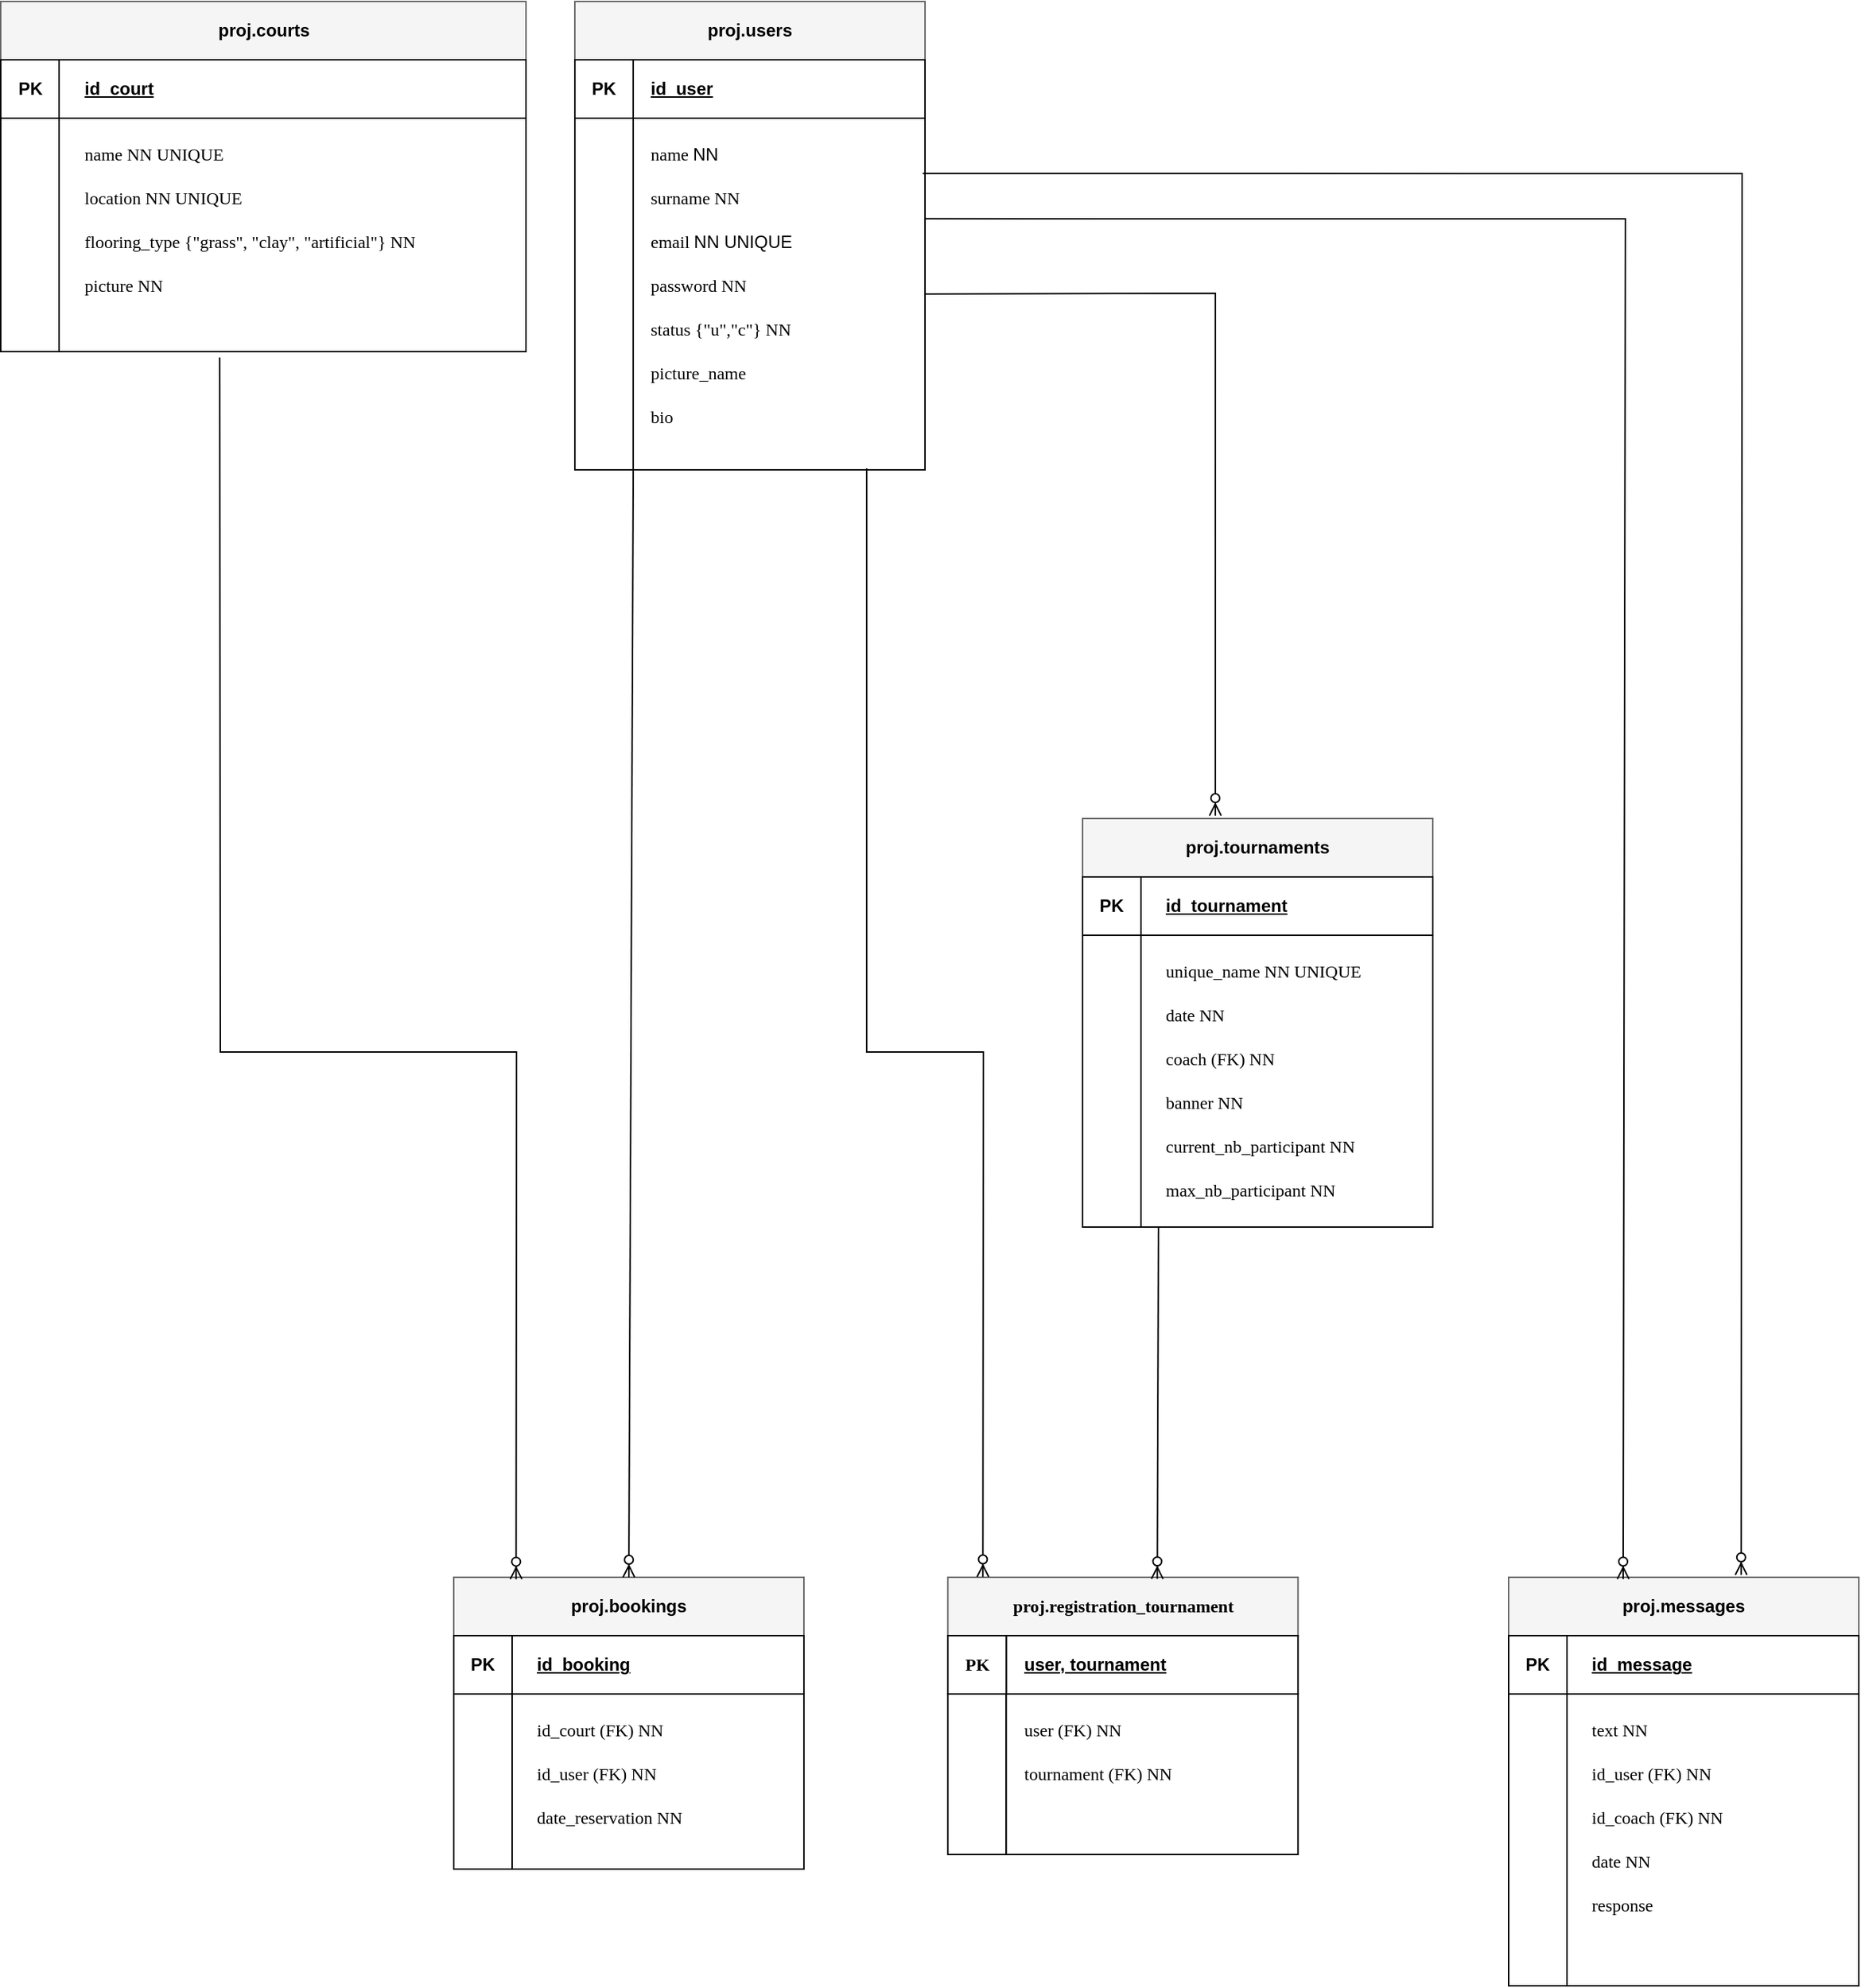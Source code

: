 <mxfile version="24.1.0" type="device">
  <diagram id="C5RBs43oDa-KdzZeNtuy" name="Page-1">
    <mxGraphModel dx="2876" dy="2286" grid="1" gridSize="10" guides="1" tooltips="1" connect="1" arrows="1" fold="1" page="1" pageScale="1" pageWidth="827" pageHeight="1169" math="0" shadow="0">
      <root>
        <mxCell id="WIyWlLk6GJQsqaUBKTNV-0" />
        <mxCell id="WIyWlLk6GJQsqaUBKTNV-1" parent="WIyWlLk6GJQsqaUBKTNV-0" />
        <mxCell id="-gnc18n2pd0LGO67LdCI-12" value="" style="group;fontFamily=Verdana;" parent="WIyWlLk6GJQsqaUBKTNV-1" vertex="1" connectable="0">
          <mxGeometry x="428" y="-560" width="240" height="280" as="geometry" />
        </mxCell>
        <mxCell id="-gnc18n2pd0LGO67LdCI-6" value="" style="rounded=0;whiteSpace=wrap;html=1;fillColor=#f5f5f5;fontColor=#333333;strokeColor=#666666;" parent="-gnc18n2pd0LGO67LdCI-12" vertex="1">
          <mxGeometry width="240" height="40" as="geometry" />
        </mxCell>
        <mxCell id="-gnc18n2pd0LGO67LdCI-7" value="" style="rounded=0;whiteSpace=wrap;html=1;" parent="-gnc18n2pd0LGO67LdCI-12" vertex="1">
          <mxGeometry x="40" y="40" width="200" height="40" as="geometry" />
        </mxCell>
        <mxCell id="-gnc18n2pd0LGO67LdCI-8" value="" style="rounded=0;whiteSpace=wrap;html=1;" parent="-gnc18n2pd0LGO67LdCI-12" vertex="1">
          <mxGeometry y="40" width="40" height="40" as="geometry" />
        </mxCell>
        <mxCell id="-gnc18n2pd0LGO67LdCI-9" value="" style="rounded=0;whiteSpace=wrap;html=1;" parent="-gnc18n2pd0LGO67LdCI-12" vertex="1">
          <mxGeometry y="80" width="40" height="200" as="geometry" />
        </mxCell>
        <mxCell id="-gnc18n2pd0LGO67LdCI-10" value="" style="rounded=0;whiteSpace=wrap;html=1;" parent="-gnc18n2pd0LGO67LdCI-12" vertex="1">
          <mxGeometry x="40" y="80" width="200" height="200" as="geometry" />
        </mxCell>
        <mxCell id="-gnc18n2pd0LGO67LdCI-11" value="&lt;b&gt;PK&lt;/b&gt;" style="text;strokeColor=none;align=center;fillColor=none;html=1;verticalAlign=middle;whiteSpace=wrap;rounded=0;" parent="-gnc18n2pd0LGO67LdCI-12" vertex="1">
          <mxGeometry y="40" width="40" height="40" as="geometry" />
        </mxCell>
        <mxCell id="-gnc18n2pd0LGO67LdCI-15" value="&lt;b&gt;id_tournament&lt;/b&gt;" style="text;strokeColor=none;align=left;fillColor=none;html=1;verticalAlign=middle;whiteSpace=wrap;rounded=0;fontStyle=4" parent="-gnc18n2pd0LGO67LdCI-12" vertex="1">
          <mxGeometry x="55.0" y="45" width="110.0" height="30" as="geometry" />
        </mxCell>
        <mxCell id="-gnc18n2pd0LGO67LdCI-16" value="unique_name NN UNIQUE" style="text;strokeColor=none;align=left;fillColor=none;html=1;verticalAlign=middle;whiteSpace=wrap;rounded=0;fontFamily=Verdana;" parent="-gnc18n2pd0LGO67LdCI-12" vertex="1">
          <mxGeometry x="55" y="90" width="175" height="30" as="geometry" />
        </mxCell>
        <mxCell id="-gnc18n2pd0LGO67LdCI-17" value="&lt;div align=&quot;left&quot;&gt;date NN&lt;/div&gt;" style="text;strokeColor=none;align=left;fillColor=none;html=1;verticalAlign=middle;whiteSpace=wrap;rounded=0;fontFamily=Verdana;" parent="-gnc18n2pd0LGO67LdCI-12" vertex="1">
          <mxGeometry x="55.0" y="120" width="110.0" height="30" as="geometry" />
        </mxCell>
        <mxCell id="-gnc18n2pd0LGO67LdCI-18" value="coach (FK) NN" style="text;strokeColor=none;align=left;fillColor=none;html=1;verticalAlign=middle;whiteSpace=wrap;rounded=0;fontFamily=Verdana;" parent="-gnc18n2pd0LGO67LdCI-12" vertex="1">
          <mxGeometry x="55.0" y="150" width="110.0" height="30" as="geometry" />
        </mxCell>
        <mxCell id="-gnc18n2pd0LGO67LdCI-14" value="&lt;b&gt;proj.tournaments&lt;/b&gt;" style="text;strokeColor=none;align=center;fillColor=none;html=1;verticalAlign=middle;whiteSpace=wrap;rounded=0;" parent="-gnc18n2pd0LGO67LdCI-12" vertex="1">
          <mxGeometry width="240" height="40" as="geometry" />
        </mxCell>
        <mxCell id="-gnc18n2pd0LGO67LdCI-22" value="banner NN" style="text;strokeColor=none;align=left;fillColor=none;html=1;verticalAlign=middle;whiteSpace=wrap;rounded=0;fontFamily=Verdana;" parent="-gnc18n2pd0LGO67LdCI-12" vertex="1">
          <mxGeometry x="55.0" y="180" width="110.0" height="30" as="geometry" />
        </mxCell>
        <mxCell id="-gnc18n2pd0LGO67LdCI-23" value="current_nb_participant NN" style="text;strokeColor=none;align=left;fillColor=none;html=1;verticalAlign=middle;whiteSpace=wrap;rounded=0;fontFamily=Verdana;" parent="-gnc18n2pd0LGO67LdCI-12" vertex="1">
          <mxGeometry x="55" y="210" width="175" height="30" as="geometry" />
        </mxCell>
        <mxCell id="-gnc18n2pd0LGO67LdCI-24" value="max_nb_participant NN" style="text;strokeColor=none;align=left;fillColor=none;html=1;verticalAlign=middle;whiteSpace=wrap;rounded=0;fontFamily=Verdana;" parent="-gnc18n2pd0LGO67LdCI-12" vertex="1">
          <mxGeometry x="55" y="240" width="175" height="30" as="geometry" />
        </mxCell>
        <mxCell id="-gnc18n2pd0LGO67LdCI-51" value="" style="group" parent="WIyWlLk6GJQsqaUBKTNV-1" vertex="1" connectable="0">
          <mxGeometry x="120" y="-1039" width="200" height="280" as="geometry" />
        </mxCell>
        <mxCell id="-gnc18n2pd0LGO67LdCI-59" value="" style="group" parent="-gnc18n2pd0LGO67LdCI-51" vertex="1" connectable="0">
          <mxGeometry width="200" height="280" as="geometry" />
        </mxCell>
        <mxCell id="-gnc18n2pd0LGO67LdCI-60" value="" style="group" parent="-gnc18n2pd0LGO67LdCI-59" vertex="1" connectable="0">
          <mxGeometry width="200" height="280" as="geometry" />
        </mxCell>
        <mxCell id="-gnc18n2pd0LGO67LdCI-29" value="" style="rounded=0;whiteSpace=wrap;html=1;" parent="-gnc18n2pd0LGO67LdCI-60" vertex="1">
          <mxGeometry x="-40" y="-1" width="40" height="241" as="geometry" />
        </mxCell>
        <mxCell id="-gnc18n2pd0LGO67LdCI-30" value="" style="rounded=0;whiteSpace=wrap;html=1;" parent="-gnc18n2pd0LGO67LdCI-60" vertex="1">
          <mxGeometry y="-1" width="200" height="241" as="geometry" />
        </mxCell>
        <mxCell id="-gnc18n2pd0LGO67LdCI-33" value="&lt;font face=&quot;Verdana&quot;&gt;name &lt;/font&gt;NN" style="text;strokeColor=none;align=left;fillColor=none;html=1;verticalAlign=middle;whiteSpace=wrap;rounded=0;" parent="-gnc18n2pd0LGO67LdCI-60" vertex="1">
          <mxGeometry x="10" y="9" width="130" height="30" as="geometry" />
        </mxCell>
        <mxCell id="-gnc18n2pd0LGO67LdCI-34" value="&lt;div align=&quot;left&quot;&gt;&lt;font face=&quot;Verdana&quot;&gt;surname NN&lt;/font&gt;&lt;/div&gt;" style="text;strokeColor=none;align=left;fillColor=none;html=1;verticalAlign=middle;whiteSpace=wrap;rounded=0;" parent="-gnc18n2pd0LGO67LdCI-60" vertex="1">
          <mxGeometry x="10" y="39" width="100" height="30" as="geometry" />
        </mxCell>
        <mxCell id="-gnc18n2pd0LGO67LdCI-35" value="status {&quot;u&quot;,&quot;c&quot;} NN" style="text;strokeColor=none;align=left;fillColor=none;html=1;verticalAlign=middle;whiteSpace=wrap;rounded=0;fontFamily=Verdana;" parent="-gnc18n2pd0LGO67LdCI-60" vertex="1">
          <mxGeometry x="10" y="129" width="140" height="30" as="geometry" />
        </mxCell>
        <mxCell id="-gnc18n2pd0LGO67LdCI-37" value="picture_name " style="text;strokeColor=none;align=left;fillColor=none;html=1;verticalAlign=middle;whiteSpace=wrap;rounded=0;fontFamily=Verdana;" parent="-gnc18n2pd0LGO67LdCI-60" vertex="1">
          <mxGeometry x="10" y="159" width="110" height="30" as="geometry" />
        </mxCell>
        <mxCell id="-gnc18n2pd0LGO67LdCI-38" value="bio " style="text;strokeColor=none;align=left;fillColor=none;html=1;verticalAlign=middle;whiteSpace=wrap;rounded=0;fontFamily=Verdana;" parent="-gnc18n2pd0LGO67LdCI-60" vertex="1">
          <mxGeometry x="10" y="189" width="140" height="30" as="geometry" />
        </mxCell>
        <mxCell id="-gnc18n2pd0LGO67LdCI-48" value="&lt;font face=&quot;Verdana&quot;&gt;email &lt;/font&gt;NN UNIQUE" style="text;strokeColor=none;align=left;fillColor=none;html=1;verticalAlign=middle;whiteSpace=wrap;rounded=0;" parent="-gnc18n2pd0LGO67LdCI-60" vertex="1">
          <mxGeometry x="10" y="69" width="130" height="30" as="geometry" />
        </mxCell>
        <mxCell id="-gnc18n2pd0LGO67LdCI-49" value="&lt;div align=&quot;left&quot;&gt;&lt;font face=&quot;Verdana&quot;&gt;password NN&lt;/font&gt;&lt;/div&gt;" style="text;strokeColor=none;align=left;fillColor=none;html=1;verticalAlign=middle;whiteSpace=wrap;rounded=0;" parent="-gnc18n2pd0LGO67LdCI-60" vertex="1">
          <mxGeometry x="10" y="99" width="100" height="30" as="geometry" />
        </mxCell>
        <mxCell id="-gnc18n2pd0LGO67LdCI-61" value="" style="group" parent="WIyWlLk6GJQsqaUBKTNV-1" vertex="1" connectable="0">
          <mxGeometry x="80" y="-1120" width="240" height="80" as="geometry" />
        </mxCell>
        <mxCell id="-gnc18n2pd0LGO67LdCI-26" value="" style="rounded=0;whiteSpace=wrap;html=1;fillColor=#f5f5f5;fontColor=#333333;strokeColor=#666666;" parent="-gnc18n2pd0LGO67LdCI-61" vertex="1">
          <mxGeometry width="240" height="40" as="geometry" />
        </mxCell>
        <mxCell id="-gnc18n2pd0LGO67LdCI-36" value="&lt;b&gt;proj.users&lt;/b&gt;" style="text;strokeColor=none;align=center;fillColor=none;html=1;verticalAlign=middle;whiteSpace=wrap;rounded=0;" parent="-gnc18n2pd0LGO67LdCI-61" vertex="1">
          <mxGeometry width="240" height="40" as="geometry" />
        </mxCell>
        <mxCell id="-gnc18n2pd0LGO67LdCI-27" value="" style="rounded=0;whiteSpace=wrap;html=1;" parent="-gnc18n2pd0LGO67LdCI-61" vertex="1">
          <mxGeometry x="40" y="40" width="200" height="40" as="geometry" />
        </mxCell>
        <mxCell id="-gnc18n2pd0LGO67LdCI-32" value="&lt;b&gt;id_user&lt;/b&gt;" style="text;strokeColor=none;align=left;fillColor=none;html=1;verticalAlign=middle;whiteSpace=wrap;rounded=0;fontStyle=4" parent="-gnc18n2pd0LGO67LdCI-61" vertex="1">
          <mxGeometry x="50" y="45" width="100" height="30" as="geometry" />
        </mxCell>
        <mxCell id="-gnc18n2pd0LGO67LdCI-28" value="" style="rounded=0;whiteSpace=wrap;html=1;" parent="-gnc18n2pd0LGO67LdCI-61" vertex="1">
          <mxGeometry y="40" width="40" height="40" as="geometry" />
        </mxCell>
        <mxCell id="-gnc18n2pd0LGO67LdCI-31" value="&lt;b&gt;PK&lt;/b&gt;" style="text;strokeColor=none;align=center;fillColor=none;html=1;verticalAlign=middle;whiteSpace=wrap;rounded=0;" parent="-gnc18n2pd0LGO67LdCI-61" vertex="1">
          <mxGeometry y="40" width="40" height="40" as="geometry" />
        </mxCell>
        <mxCell id="3PNE6WmQYY1Y-yN5yuSF-0" value="" style="group;fontFamily=Verdana;" vertex="1" connectable="0" parent="WIyWlLk6GJQsqaUBKTNV-1">
          <mxGeometry x="720" y="-40" width="240" height="280" as="geometry" />
        </mxCell>
        <mxCell id="3PNE6WmQYY1Y-yN5yuSF-1" value="" style="rounded=0;whiteSpace=wrap;html=1;fillColor=#f5f5f5;fontColor=#333333;strokeColor=#666666;" vertex="1" parent="3PNE6WmQYY1Y-yN5yuSF-0">
          <mxGeometry width="240" height="40" as="geometry" />
        </mxCell>
        <mxCell id="3PNE6WmQYY1Y-yN5yuSF-2" value="" style="rounded=0;whiteSpace=wrap;html=1;" vertex="1" parent="3PNE6WmQYY1Y-yN5yuSF-0">
          <mxGeometry x="40" y="40" width="200" height="40" as="geometry" />
        </mxCell>
        <mxCell id="3PNE6WmQYY1Y-yN5yuSF-3" value="" style="rounded=0;whiteSpace=wrap;html=1;" vertex="1" parent="3PNE6WmQYY1Y-yN5yuSF-0">
          <mxGeometry y="40" width="40" height="40" as="geometry" />
        </mxCell>
        <mxCell id="3PNE6WmQYY1Y-yN5yuSF-4" value="" style="rounded=0;whiteSpace=wrap;html=1;" vertex="1" parent="3PNE6WmQYY1Y-yN5yuSF-0">
          <mxGeometry y="80" width="40" height="200" as="geometry" />
        </mxCell>
        <mxCell id="3PNE6WmQYY1Y-yN5yuSF-5" value="" style="rounded=0;whiteSpace=wrap;html=1;" vertex="1" parent="3PNE6WmQYY1Y-yN5yuSF-0">
          <mxGeometry x="40" y="80" width="200" height="200" as="geometry" />
        </mxCell>
        <mxCell id="3PNE6WmQYY1Y-yN5yuSF-6" value="&lt;b&gt;PK&lt;/b&gt;" style="text;strokeColor=none;align=center;fillColor=none;html=1;verticalAlign=middle;whiteSpace=wrap;rounded=0;" vertex="1" parent="3PNE6WmQYY1Y-yN5yuSF-0">
          <mxGeometry y="40" width="40" height="40" as="geometry" />
        </mxCell>
        <mxCell id="3PNE6WmQYY1Y-yN5yuSF-7" value="&lt;b&gt;id_message&lt;/b&gt;" style="text;strokeColor=none;align=left;fillColor=none;html=1;verticalAlign=middle;whiteSpace=wrap;rounded=0;fontStyle=4" vertex="1" parent="3PNE6WmQYY1Y-yN5yuSF-0">
          <mxGeometry x="55.0" y="45" width="110.0" height="30" as="geometry" />
        </mxCell>
        <mxCell id="3PNE6WmQYY1Y-yN5yuSF-8" value="text NN" style="text;strokeColor=none;align=left;fillColor=none;html=1;verticalAlign=middle;whiteSpace=wrap;rounded=0;fontFamily=Verdana;" vertex="1" parent="3PNE6WmQYY1Y-yN5yuSF-0">
          <mxGeometry x="55" y="90" width="175" height="30" as="geometry" />
        </mxCell>
        <mxCell id="3PNE6WmQYY1Y-yN5yuSF-9" value="id_user (FK) NN" style="text;strokeColor=none;align=left;fillColor=none;html=1;verticalAlign=middle;whiteSpace=wrap;rounded=0;fontFamily=Verdana;" vertex="1" parent="3PNE6WmQYY1Y-yN5yuSF-0">
          <mxGeometry x="55.0" y="120" width="110.0" height="30" as="geometry" />
        </mxCell>
        <mxCell id="3PNE6WmQYY1Y-yN5yuSF-10" value="id_coach (FK) NN" style="text;strokeColor=none;align=left;fillColor=none;html=1;verticalAlign=middle;whiteSpace=wrap;rounded=0;fontFamily=Verdana;" vertex="1" parent="3PNE6WmQYY1Y-yN5yuSF-0">
          <mxGeometry x="55.0" y="150" width="110.0" height="30" as="geometry" />
        </mxCell>
        <mxCell id="3PNE6WmQYY1Y-yN5yuSF-11" value="&lt;b&gt;proj.messages&lt;/b&gt;" style="text;strokeColor=none;align=center;fillColor=none;html=1;verticalAlign=middle;whiteSpace=wrap;rounded=0;" vertex="1" parent="3PNE6WmQYY1Y-yN5yuSF-0">
          <mxGeometry width="240" height="40" as="geometry" />
        </mxCell>
        <mxCell id="3PNE6WmQYY1Y-yN5yuSF-12" value="date NN" style="text;strokeColor=none;align=left;fillColor=none;html=1;verticalAlign=middle;whiteSpace=wrap;rounded=0;fontFamily=Verdana;" vertex="1" parent="3PNE6WmQYY1Y-yN5yuSF-0">
          <mxGeometry x="55.0" y="180" width="110.0" height="30" as="geometry" />
        </mxCell>
        <mxCell id="3PNE6WmQYY1Y-yN5yuSF-13" value="response" style="text;strokeColor=none;align=left;fillColor=none;html=1;verticalAlign=middle;whiteSpace=wrap;rounded=0;fontFamily=Verdana;" vertex="1" parent="3PNE6WmQYY1Y-yN5yuSF-0">
          <mxGeometry x="55" y="210" width="175" height="30" as="geometry" />
        </mxCell>
        <mxCell id="-gnc18n2pd0LGO67LdCI-53" value="" style="rounded=0;whiteSpace=wrap;html=1;fillColor=#f5f5f5;fontColor=#333333;strokeColor=#666666;" parent="WIyWlLk6GJQsqaUBKTNV-1" vertex="1">
          <mxGeometry x="335.66" y="-40" width="240" height="40" as="geometry" />
        </mxCell>
        <mxCell id="-gnc18n2pd0LGO67LdCI-54" value="" style="rounded=0;whiteSpace=wrap;html=1;" parent="WIyWlLk6GJQsqaUBKTNV-1" vertex="1">
          <mxGeometry x="375.66" width="200" height="40" as="geometry" />
        </mxCell>
        <mxCell id="-gnc18n2pd0LGO67LdCI-55" value="" style="rounded=0;whiteSpace=wrap;html=1;" parent="WIyWlLk6GJQsqaUBKTNV-1" vertex="1">
          <mxGeometry x="335.66" width="40" height="40" as="geometry" />
        </mxCell>
        <mxCell id="-gnc18n2pd0LGO67LdCI-56" value="" style="rounded=0;whiteSpace=wrap;html=1;" parent="WIyWlLk6GJQsqaUBKTNV-1" vertex="1">
          <mxGeometry x="335.66" y="40" width="40" height="110" as="geometry" />
        </mxCell>
        <mxCell id="-gnc18n2pd0LGO67LdCI-57" value="" style="rounded=0;whiteSpace=wrap;html=1;" parent="WIyWlLk6GJQsqaUBKTNV-1" vertex="1">
          <mxGeometry x="375.66" y="40" width="200" height="110" as="geometry" />
        </mxCell>
        <mxCell id="-gnc18n2pd0LGO67LdCI-58" value="PK" style="text;strokeColor=none;align=center;fillColor=none;html=1;verticalAlign=middle;whiteSpace=wrap;rounded=0;fontFamily=Verdana;fontStyle=1" parent="WIyWlLk6GJQsqaUBKTNV-1" vertex="1">
          <mxGeometry x="335.66" width="40" height="40" as="geometry" />
        </mxCell>
        <mxCell id="-gnc18n2pd0LGO67LdCI-71" value="proj.registration_tournament" style="text;strokeColor=none;align=center;fillColor=none;html=1;verticalAlign=middle;whiteSpace=wrap;rounded=0;fontStyle=1;fontFamily=Verdana;" parent="WIyWlLk6GJQsqaUBKTNV-1" vertex="1">
          <mxGeometry x="335.66" y="-40" width="240" height="40" as="geometry" />
        </mxCell>
        <mxCell id="-gnc18n2pd0LGO67LdCI-72" value="&lt;b&gt;user, tournament&lt;br&gt;&lt;/b&gt;" style="text;strokeColor=none;align=left;fillColor=none;html=1;verticalAlign=middle;whiteSpace=wrap;rounded=0;fontStyle=4" parent="WIyWlLk6GJQsqaUBKTNV-1" vertex="1">
          <mxGeometry x="385.66" y="5" width="190" height="30" as="geometry" />
        </mxCell>
        <mxCell id="-gnc18n2pd0LGO67LdCI-76" value="user (FK) NN" style="text;strokeColor=none;align=left;fillColor=none;html=1;verticalAlign=middle;whiteSpace=wrap;rounded=0;fontFamily=Verdana;" parent="WIyWlLk6GJQsqaUBKTNV-1" vertex="1">
          <mxGeometry x="385.66" y="50" width="170" height="30" as="geometry" />
        </mxCell>
        <mxCell id="-gnc18n2pd0LGO67LdCI-77" value="tournament (FK) NN" style="text;strokeColor=none;align=left;fillColor=none;html=1;verticalAlign=middle;whiteSpace=wrap;rounded=0;fontFamily=Verdana;" parent="WIyWlLk6GJQsqaUBKTNV-1" vertex="1">
          <mxGeometry x="385.66" y="80" width="170" height="30" as="geometry" />
        </mxCell>
        <mxCell id="3PNE6WmQYY1Y-yN5yuSF-21" value="" style="rounded=0;whiteSpace=wrap;html=1;fillColor=#f5f5f5;fontColor=#333333;strokeColor=#666666;" vertex="1" parent="WIyWlLk6GJQsqaUBKTNV-1">
          <mxGeometry x="-3" y="-40" width="240" height="40" as="geometry" />
        </mxCell>
        <mxCell id="3PNE6WmQYY1Y-yN5yuSF-22" value="" style="rounded=0;whiteSpace=wrap;html=1;" vertex="1" parent="WIyWlLk6GJQsqaUBKTNV-1">
          <mxGeometry x="37" width="200" height="40" as="geometry" />
        </mxCell>
        <mxCell id="3PNE6WmQYY1Y-yN5yuSF-23" value="" style="rounded=0;whiteSpace=wrap;html=1;" vertex="1" parent="WIyWlLk6GJQsqaUBKTNV-1">
          <mxGeometry x="-3" width="40" height="40" as="geometry" />
        </mxCell>
        <mxCell id="3PNE6WmQYY1Y-yN5yuSF-24" value="" style="rounded=0;whiteSpace=wrap;html=1;" vertex="1" parent="WIyWlLk6GJQsqaUBKTNV-1">
          <mxGeometry x="-3" y="40" width="40" height="120" as="geometry" />
        </mxCell>
        <mxCell id="3PNE6WmQYY1Y-yN5yuSF-25" value="" style="rounded=0;whiteSpace=wrap;html=1;" vertex="1" parent="WIyWlLk6GJQsqaUBKTNV-1">
          <mxGeometry x="37" y="40" width="200" height="120" as="geometry" />
        </mxCell>
        <mxCell id="3PNE6WmQYY1Y-yN5yuSF-26" value="&lt;b&gt;PK&lt;/b&gt;" style="text;strokeColor=none;align=center;fillColor=none;html=1;verticalAlign=middle;whiteSpace=wrap;rounded=0;" vertex="1" parent="WIyWlLk6GJQsqaUBKTNV-1">
          <mxGeometry x="-3" width="40" height="40" as="geometry" />
        </mxCell>
        <mxCell id="3PNE6WmQYY1Y-yN5yuSF-27" value="&lt;b&gt;id_booking&lt;/b&gt;" style="text;strokeColor=none;align=left;fillColor=none;html=1;verticalAlign=middle;whiteSpace=wrap;rounded=0;fontStyle=4" vertex="1" parent="WIyWlLk6GJQsqaUBKTNV-1">
          <mxGeometry x="52" y="5" width="110.0" height="30" as="geometry" />
        </mxCell>
        <mxCell id="3PNE6WmQYY1Y-yN5yuSF-28" value="id_court (FK) NN" style="text;strokeColor=none;align=left;fillColor=none;html=1;verticalAlign=middle;whiteSpace=wrap;rounded=0;fontFamily=Verdana;" vertex="1" parent="WIyWlLk6GJQsqaUBKTNV-1">
          <mxGeometry x="52" y="50" width="175" height="30" as="geometry" />
        </mxCell>
        <mxCell id="3PNE6WmQYY1Y-yN5yuSF-29" value="id_user (FK) NN" style="text;strokeColor=none;align=left;fillColor=none;html=1;verticalAlign=middle;whiteSpace=wrap;rounded=0;fontFamily=Verdana;" vertex="1" parent="WIyWlLk6GJQsqaUBKTNV-1">
          <mxGeometry x="52" y="80" width="110.0" height="30" as="geometry" />
        </mxCell>
        <mxCell id="3PNE6WmQYY1Y-yN5yuSF-30" value="date_reservation NN" style="text;strokeColor=none;align=left;fillColor=none;html=1;verticalAlign=middle;whiteSpace=wrap;rounded=0;fontFamily=Verdana;" vertex="1" parent="WIyWlLk6GJQsqaUBKTNV-1">
          <mxGeometry x="52" y="110" width="165" height="30" as="geometry" />
        </mxCell>
        <mxCell id="3PNE6WmQYY1Y-yN5yuSF-31" value="&lt;div&gt;&lt;b&gt;proj.bookings&lt;/b&gt;&lt;/div&gt;" style="text;strokeColor=none;align=center;fillColor=none;html=1;verticalAlign=middle;whiteSpace=wrap;rounded=0;" vertex="1" parent="WIyWlLk6GJQsqaUBKTNV-1">
          <mxGeometry x="-3" y="-40" width="240" height="40" as="geometry" />
        </mxCell>
        <mxCell id="3PNE6WmQYY1Y-yN5yuSF-41" value="" style="rounded=0;whiteSpace=wrap;html=1;fillColor=#f5f5f5;fontColor=#333333;strokeColor=#666666;" vertex="1" parent="WIyWlLk6GJQsqaUBKTNV-1">
          <mxGeometry x="-313.5" y="-1120" width="360" height="40" as="geometry" />
        </mxCell>
        <mxCell id="3PNE6WmQYY1Y-yN5yuSF-42" value="" style="rounded=0;whiteSpace=wrap;html=1;" vertex="1" parent="WIyWlLk6GJQsqaUBKTNV-1">
          <mxGeometry x="-273.5" y="-1080" width="320" height="40" as="geometry" />
        </mxCell>
        <mxCell id="3PNE6WmQYY1Y-yN5yuSF-43" value="" style="rounded=0;whiteSpace=wrap;html=1;" vertex="1" parent="WIyWlLk6GJQsqaUBKTNV-1">
          <mxGeometry x="-313.5" y="-1080" width="40" height="40" as="geometry" />
        </mxCell>
        <mxCell id="3PNE6WmQYY1Y-yN5yuSF-44" value="" style="rounded=0;whiteSpace=wrap;html=1;" vertex="1" parent="WIyWlLk6GJQsqaUBKTNV-1">
          <mxGeometry x="-313.5" y="-1040" width="40" height="160" as="geometry" />
        </mxCell>
        <mxCell id="3PNE6WmQYY1Y-yN5yuSF-45" value="" style="rounded=0;whiteSpace=wrap;html=1;" vertex="1" parent="WIyWlLk6GJQsqaUBKTNV-1">
          <mxGeometry x="-273.5" y="-1040" width="320" height="160" as="geometry" />
        </mxCell>
        <mxCell id="3PNE6WmQYY1Y-yN5yuSF-46" value="&lt;b&gt;PK&lt;/b&gt;" style="text;strokeColor=none;align=center;fillColor=none;html=1;verticalAlign=middle;whiteSpace=wrap;rounded=0;" vertex="1" parent="WIyWlLk6GJQsqaUBKTNV-1">
          <mxGeometry x="-313.5" y="-1080" width="40" height="40" as="geometry" />
        </mxCell>
        <mxCell id="3PNE6WmQYY1Y-yN5yuSF-47" value="&lt;b&gt;id_court&lt;/b&gt;" style="text;strokeColor=none;align=left;fillColor=none;html=1;verticalAlign=middle;whiteSpace=wrap;rounded=0;fontStyle=4" vertex="1" parent="WIyWlLk6GJQsqaUBKTNV-1">
          <mxGeometry x="-258.5" y="-1075" width="110.0" height="30" as="geometry" />
        </mxCell>
        <mxCell id="3PNE6WmQYY1Y-yN5yuSF-48" value="name NN UNIQUE" style="text;strokeColor=none;align=left;fillColor=none;html=1;verticalAlign=middle;whiteSpace=wrap;rounded=0;fontFamily=Verdana;" vertex="1" parent="WIyWlLk6GJQsqaUBKTNV-1">
          <mxGeometry x="-258.5" y="-1030" width="175" height="30" as="geometry" />
        </mxCell>
        <mxCell id="3PNE6WmQYY1Y-yN5yuSF-49" value="location NN UNIQUE" style="text;strokeColor=none;align=left;fillColor=none;html=1;verticalAlign=middle;whiteSpace=wrap;rounded=0;fontFamily=Verdana;" vertex="1" parent="WIyWlLk6GJQsqaUBKTNV-1">
          <mxGeometry x="-258.5" y="-1000" width="145" height="30" as="geometry" />
        </mxCell>
        <mxCell id="3PNE6WmQYY1Y-yN5yuSF-50" value="flooring_type {&quot;grass&quot;, &quot;clay&quot;, &quot;artificial&quot;} NN" style="text;strokeColor=none;align=left;fillColor=none;html=1;verticalAlign=middle;whiteSpace=wrap;rounded=0;fontFamily=Verdana;" vertex="1" parent="WIyWlLk6GJQsqaUBKTNV-1">
          <mxGeometry x="-258.5" y="-970" width="305" height="30" as="geometry" />
        </mxCell>
        <mxCell id="3PNE6WmQYY1Y-yN5yuSF-51" value="&lt;b&gt;proj.courts&lt;/b&gt;" style="text;strokeColor=none;align=center;fillColor=none;html=1;verticalAlign=middle;whiteSpace=wrap;rounded=0;" vertex="1" parent="WIyWlLk6GJQsqaUBKTNV-1">
          <mxGeometry x="-313.5" y="-1120" width="360" height="40" as="geometry" />
        </mxCell>
        <mxCell id="3PNE6WmQYY1Y-yN5yuSF-52" value="picture NN" style="text;strokeColor=none;align=left;fillColor=none;html=1;verticalAlign=middle;whiteSpace=wrap;rounded=0;fontFamily=Verdana;" vertex="1" parent="WIyWlLk6GJQsqaUBKTNV-1">
          <mxGeometry x="-258.5" y="-940" width="110.0" height="30" as="geometry" />
        </mxCell>
        <mxCell id="3PNE6WmQYY1Y-yN5yuSF-64" value="" style="fontSize=12;html=1;endArrow=ERzeroToMany;endFill=1;rounded=0;exitX=0.344;exitY=1.025;exitDx=0;exitDy=0;exitPerimeter=0;entryX=0.178;entryY=0.033;entryDx=0;entryDy=0;entryPerimeter=0;" edge="1" parent="WIyWlLk6GJQsqaUBKTNV-1" source="3PNE6WmQYY1Y-yN5yuSF-45" target="3PNE6WmQYY1Y-yN5yuSF-31">
          <mxGeometry width="100" height="100" relative="1" as="geometry">
            <mxPoint x="-180" y="-750" as="sourcePoint" />
            <mxPoint x="90" y="-90" as="targetPoint" />
            <Array as="points">
              <mxPoint x="-163" y="-400" />
              <mxPoint x="40" y="-400" />
            </Array>
          </mxGeometry>
        </mxCell>
        <mxCell id="3PNE6WmQYY1Y-yN5yuSF-66" value="" style="fontSize=12;html=1;endArrow=ERzeroToMany;endFill=1;rounded=0;entryX=0.5;entryY=0;entryDx=0;entryDy=0;exitX=0;exitY=1;exitDx=0;exitDy=0;" edge="1" parent="WIyWlLk6GJQsqaUBKTNV-1" source="-gnc18n2pd0LGO67LdCI-30" target="3PNE6WmQYY1Y-yN5yuSF-31">
          <mxGeometry width="100" height="100" relative="1" as="geometry">
            <mxPoint x="120" y="-760" as="sourcePoint" />
            <mxPoint x="167" y="-560" as="targetPoint" />
          </mxGeometry>
        </mxCell>
        <mxCell id="3PNE6WmQYY1Y-yN5yuSF-67" value="" style="fontSize=12;html=1;endArrow=ERzeroToMany;endFill=1;rounded=0;entryX=0.327;entryY=0.031;entryDx=0;entryDy=0;entryPerimeter=0;exitX=1;exitY=0.286;exitDx=0;exitDy=0;exitPerimeter=0;" edge="1" parent="WIyWlLk6GJQsqaUBKTNV-1" source="-gnc18n2pd0LGO67LdCI-30" target="3PNE6WmQYY1Y-yN5yuSF-11">
          <mxGeometry width="100" height="100" relative="1" as="geometry">
            <mxPoint x="980" y="-440" as="sourcePoint" />
            <mxPoint x="1080" y="-540" as="targetPoint" />
            <Array as="points">
              <mxPoint x="800" y="-971" />
            </Array>
          </mxGeometry>
        </mxCell>
        <mxCell id="3PNE6WmQYY1Y-yN5yuSF-68" value="" style="fontSize=12;html=1;endArrow=ERzeroToMany;endFill=1;rounded=0;entryX=0.664;entryY=-0.04;entryDx=0;entryDy=0;entryPerimeter=0;exitX=0.992;exitY=0.157;exitDx=0;exitDy=0;exitPerimeter=0;" edge="1" parent="WIyWlLk6GJQsqaUBKTNV-1" source="-gnc18n2pd0LGO67LdCI-30" target="3PNE6WmQYY1Y-yN5yuSF-11">
          <mxGeometry width="100" height="100" relative="1" as="geometry">
            <mxPoint x="990" y="-430" as="sourcePoint" />
            <mxPoint x="870" y="-80" as="targetPoint" />
            <Array as="points">
              <mxPoint x="880" y="-1002" />
            </Array>
          </mxGeometry>
        </mxCell>
        <mxCell id="3PNE6WmQYY1Y-yN5yuSF-69" value="" style="fontSize=12;html=1;endArrow=ERzeroToMany;endFill=1;rounded=0;entryX=0.379;entryY=-0.05;entryDx=0;entryDy=0;entryPerimeter=0;exitX=1;exitY=0.5;exitDx=0;exitDy=0;" edge="1" parent="WIyWlLk6GJQsqaUBKTNV-1" source="-gnc18n2pd0LGO67LdCI-30" target="-gnc18n2pd0LGO67LdCI-14">
          <mxGeometry width="100" height="100" relative="1" as="geometry">
            <mxPoint x="532.79" y="-700" as="sourcePoint" />
            <mxPoint x="632.79" y="-800" as="targetPoint" />
            <Array as="points">
              <mxPoint x="519" y="-920" />
            </Array>
          </mxGeometry>
        </mxCell>
        <mxCell id="3PNE6WmQYY1Y-yN5yuSF-70" value="" style="fontSize=12;html=1;endArrow=ERzeroToMany;endFill=1;rounded=0;entryX=0.598;entryY=0.029;entryDx=0;entryDy=0;entryPerimeter=0;" edge="1" parent="WIyWlLk6GJQsqaUBKTNV-1" target="-gnc18n2pd0LGO67LdCI-71">
          <mxGeometry width="100" height="100" relative="1" as="geometry">
            <mxPoint x="480" y="-280" as="sourcePoint" />
            <mxPoint x="650" y="40" as="targetPoint" />
          </mxGeometry>
        </mxCell>
        <mxCell id="3PNE6WmQYY1Y-yN5yuSF-72" value="" style="fontSize=12;html=1;endArrow=ERzeroToMany;endFill=1;rounded=0;entryX=0.1;entryY=-0.007;entryDx=0;entryDy=0;entryPerimeter=0;" edge="1" parent="WIyWlLk6GJQsqaUBKTNV-1" target="-gnc18n2pd0LGO67LdCI-71">
          <mxGeometry width="100" height="100" relative="1" as="geometry">
            <mxPoint x="280" y="-800" as="sourcePoint" />
            <mxPoint x="800" y="-440" as="targetPoint" />
            <Array as="points">
              <mxPoint x="280" y="-400" />
              <mxPoint x="360" y="-400" />
            </Array>
          </mxGeometry>
        </mxCell>
      </root>
    </mxGraphModel>
  </diagram>
</mxfile>
